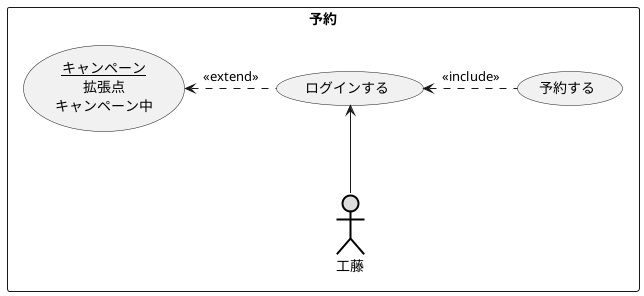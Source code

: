 @startuml ユースケース図
rectangle 予約 {
    actor 工藤#DDDDDD;line:black;line.bold;
usecase (<u>キャンペーン</u>\n拡張点\nキャンペーン中) as input
usecase ログインする
usecase 予約する
}
input <. (ログインする) : <<extend>>
ログインする<.予約する: << include >>
ログインする <-- 工藤
@enduml